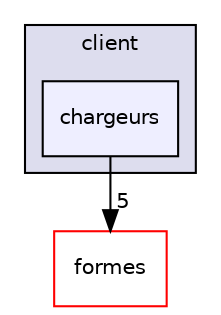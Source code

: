 digraph "C:/Users/theobarrague/Documents/projet-ppil/client/chargeurs" {
  compound=true
  node [ fontsize="10", fontname="Helvetica"];
  edge [ labelfontsize="10", labelfontname="Helvetica"];
  subgraph clusterdir_274be962f81dc2046e4539312d40427e {
    graph [ bgcolor="#ddddee", pencolor="black", label="client" fontname="Helvetica", fontsize="10", URL="dir_274be962f81dc2046e4539312d40427e.html"]
  dir_df63617af8716fbf2846e0f0b00f4151 [shape=box, label="chargeurs", style="filled", fillcolor="#eeeeff", pencolor="black", URL="dir_df63617af8716fbf2846e0f0b00f4151.html"];
  }
  dir_4777fb2f2f988d58e288c3210b3cd1f6 [shape=box label="formes" fillcolor="white" style="filled" color="red" URL="dir_4777fb2f2f988d58e288c3210b3cd1f6.html"];
  dir_df63617af8716fbf2846e0f0b00f4151->dir_4777fb2f2f988d58e288c3210b3cd1f6 [headlabel="5", labeldistance=1.5 headhref="dir_000003_000025.html"];
}
